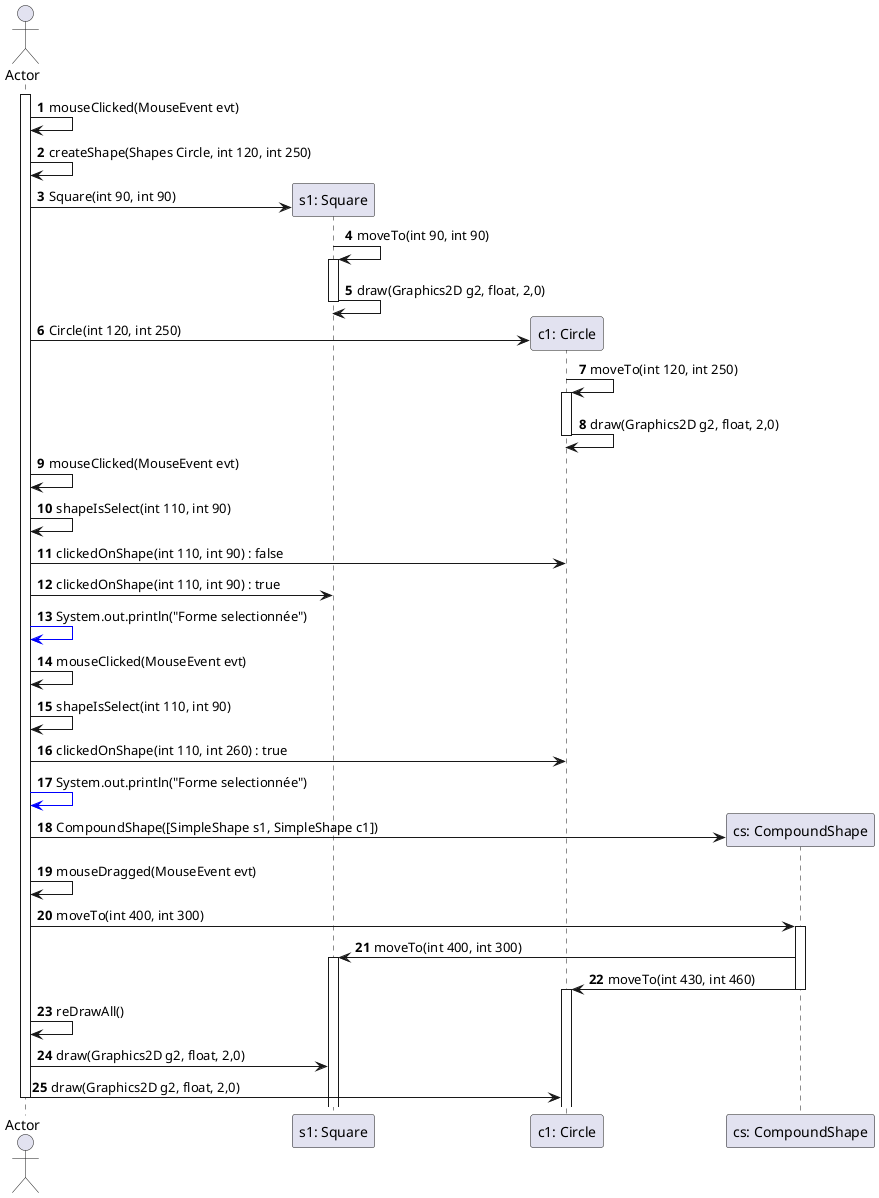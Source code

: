 @startuml

autonumber

actor Actor as JDrawingFrame
participant "s1: Square" as Square
participant "c1: Circle" as Circle
participant "cs: CompoundShape" as CompoundShape

activate JDrawingFrame
JDrawingFrame -> JDrawingFrame : mouseClicked(MouseEvent evt)
JDrawingFrame -> JDrawingFrame : createShape(Shapes Circle, int 120, int 250)

JDrawingFrame -> Square ** : Square(int 90, int 90)
Square -> Square ++ : moveTo(int 90, int 90)
Square -> Square -- : draw(Graphics2D g2, float, 2,0)

JDrawingFrame -> Circle ** : Circle(int 120, int 250)
Circle -> Circle ++ : moveTo(int 120, int 250)
Circle -> Circle -- : draw(Graphics2D g2, float, 2,0)

JDrawingFrame -> JDrawingFrame : mouseClicked(MouseEvent evt)
JDrawingFrame -> JDrawingFrame : shapeIsSelect(int 110, int 90)
JDrawingFrame -> Circle : clickedOnShape(int 110, int 90) : false
JDrawingFrame -> Square : clickedOnShape(int 110, int 90) : true
JDrawingFrame -[#0000FF]> JDrawingFrame : System.out.println("Forme selectionnée")

JDrawingFrame -> JDrawingFrame : mouseClicked(MouseEvent evt)
JDrawingFrame -> JDrawingFrame : shapeIsSelect(int 110, int 90)
JDrawingFrame -> Circle : clickedOnShape(int 110, int 260) : true
JDrawingFrame -[#0000FF]> JDrawingFrame : System.out.println("Forme selectionnée")

JDrawingFrame -> CompoundShape ** : CompoundShape([SimpleShape s1, SimpleShape c1])

JDrawingFrame -> JDrawingFrame : mouseDragged(MouseEvent evt)
JDrawingFrame -> CompoundShape ++ : moveTo(int 400, int 300)
CompoundShape -> Square ++ : moveTo(int 400, int 300)
CompoundShape -> Circle --++ : moveTo(int 430, int 460)

JDrawingFrame -> JDrawingFrame : reDrawAll()
JDrawingFrame -> Square : draw(Graphics2D g2, float, 2,0)
JDrawingFrame -> Circle : draw(Graphics2D g2, float, 2,0)

' Objectif de ce diagram :
' On a déjà notre frame diponible
' On va ajouter une forme Circle + Triangle que l'on va grouper puis déplacer

deactivate JDrawingFrame
@enduml